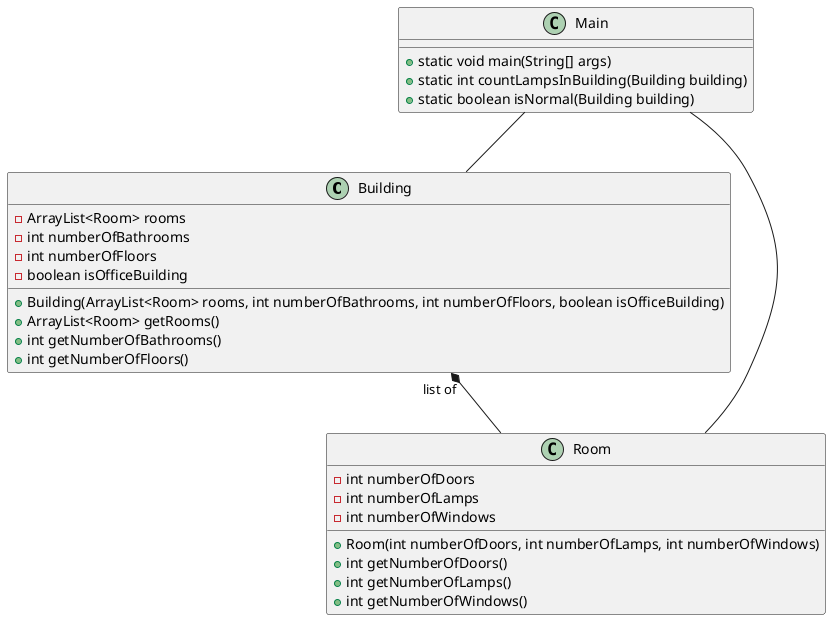 @startuml

class Building {
    - ArrayList<Room> rooms
    - int numberOfBathrooms
    - int numberOfFloors
    - boolean isOfficeBuilding

    + Building(ArrayList<Room> rooms, int numberOfBathrooms, int numberOfFloors, boolean isOfficeBuilding)
    + ArrayList<Room> getRooms()
    + int getNumberOfBathrooms()
    + int getNumberOfFloors()
}

class Room {
    - int numberOfDoors
    - int numberOfLamps
    - int numberOfWindows

    + Room(int numberOfDoors, int numberOfLamps, int numberOfWindows)
    + int getNumberOfDoors()
    + int getNumberOfLamps()
    + int getNumberOfWindows()
}

class Main {
    + static void main(String[] args)
    + static int countLampsInBuilding(Building building)
    + static boolean isNormal(Building building)
}

Main -- Building
Main -- Room
Building "list of" *-- Room

@enduml